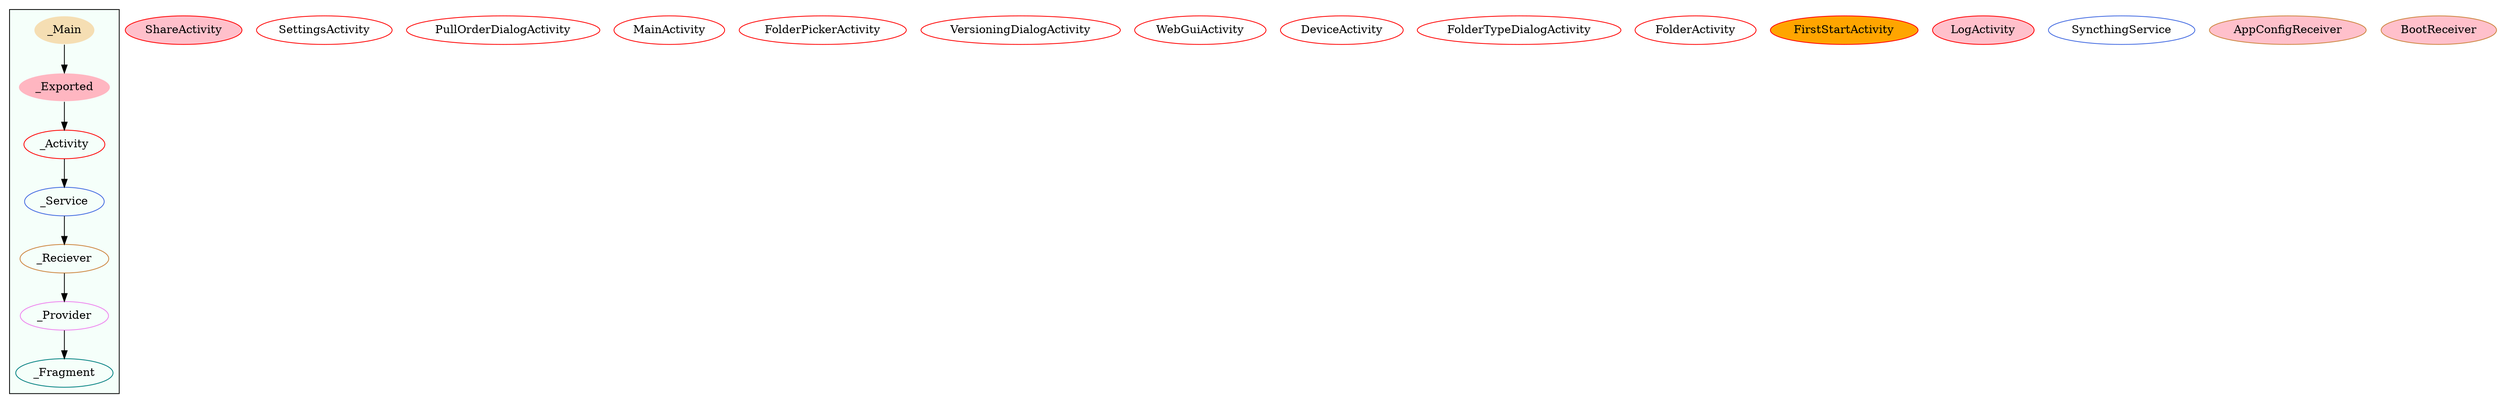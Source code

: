 digraph G {
subgraph cluster_legend{ 
bgcolor=mintcream;
_Activity[color = red];
_Service[color = royalblue];
_Provider[color = violet];
_Reciever[color = peru];
_Fragment[color = teal];
_Main[style=filled, fillcolor=wheat, color = mintcream];
_Exported[style=filled, fillcolor=lightpink, color = mintcream];
_Main -> _Exported -> _Activity -> _Service -> _Reciever -> _Provider -> _Fragment; 
}
ShareActivity[style=filled, fillcolor=pink, color = red];
SettingsActivity[color = red];
PullOrderDialogActivity[color = red];
MainActivity[color = red];
FolderPickerActivity[color = red];
VersioningDialogActivity[color = red];
WebGuiActivity[color = red];
DeviceActivity[color = red];
FolderTypeDialogActivity[color = red];
FolderActivity[color = red];
FirstStartActivity[style=filled, fillcolor=orange, color = red];
LogActivity[style=filled, fillcolor=pink, color = red];
SyncthingService[color = royalblue];
AppConfigReceiver[style=filled, fillcolor=pink, color = peru];
BootReceiver[style=filled, fillcolor=pink, color = peru];
}
